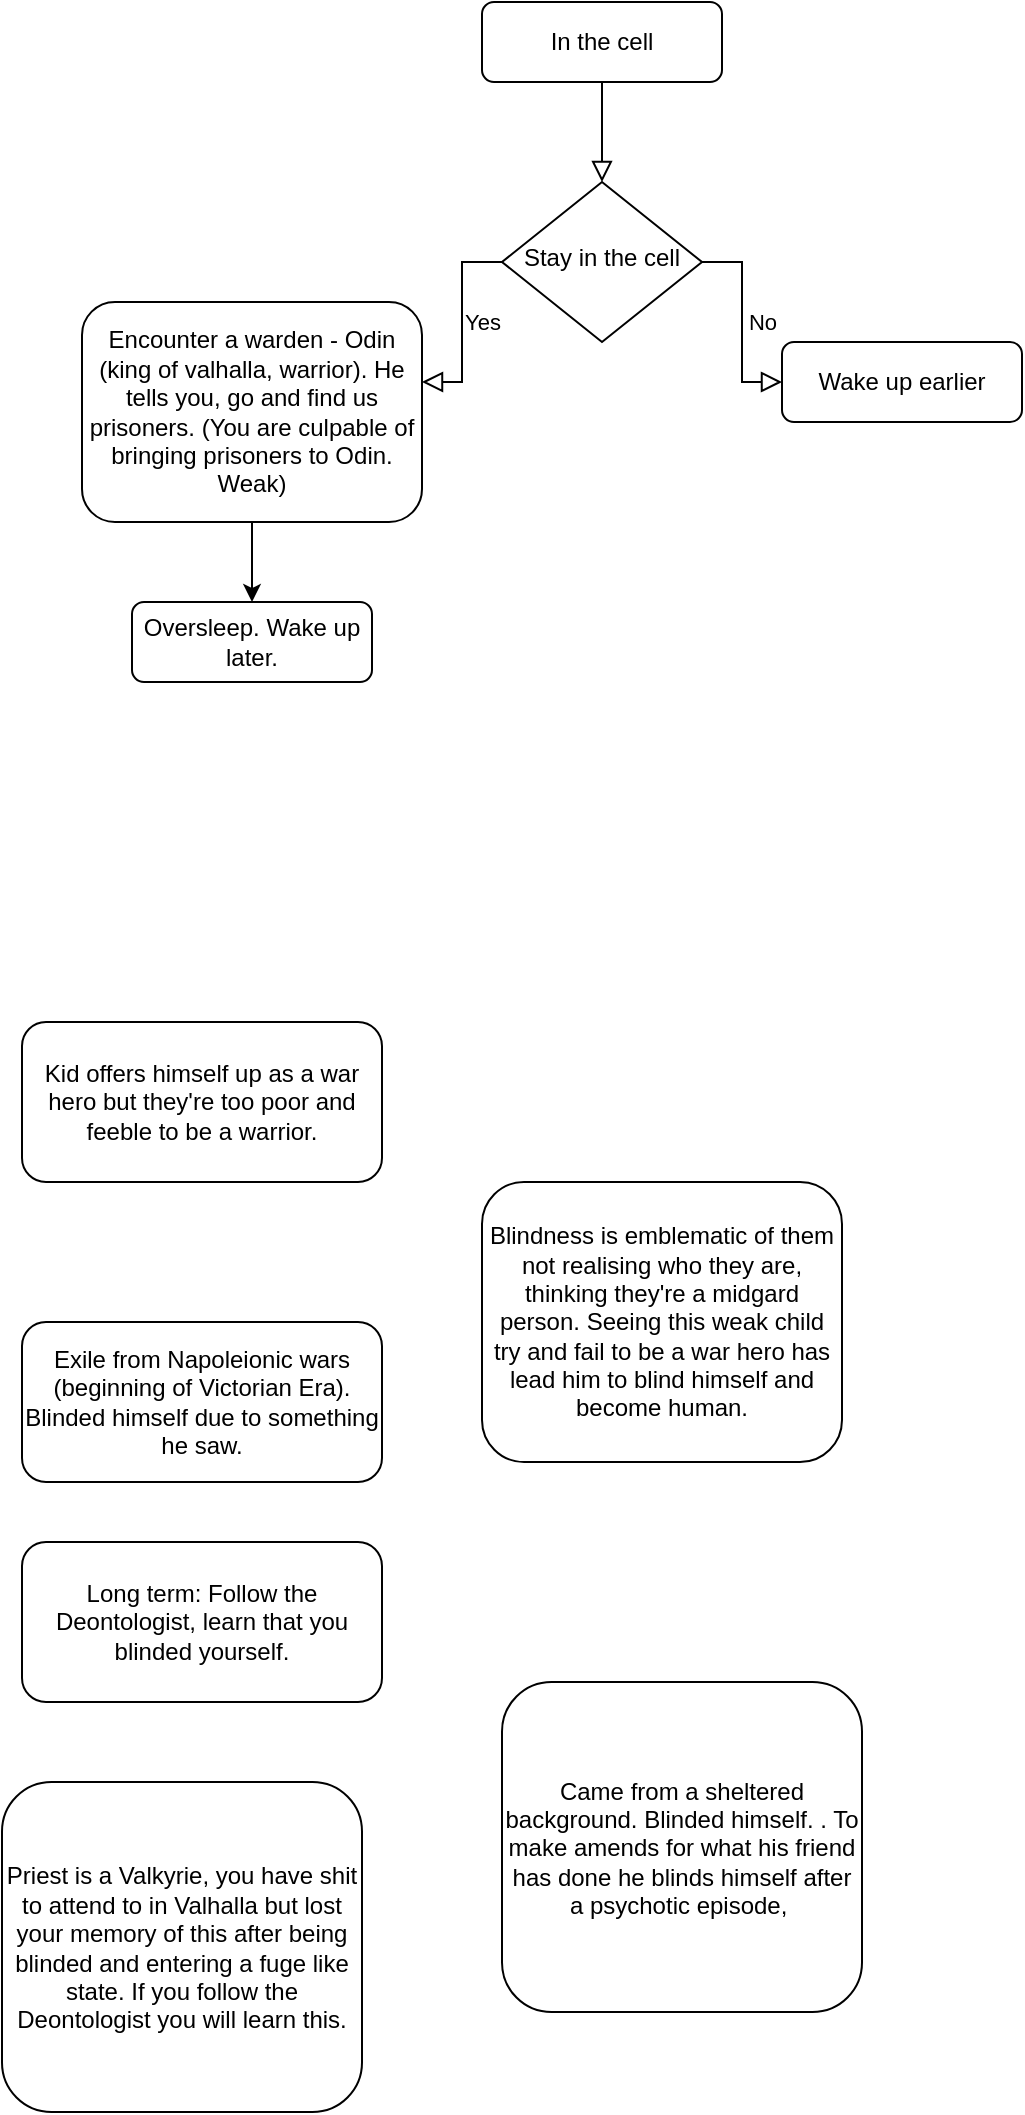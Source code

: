 <mxfile version="22.1.16" type="github">
  <diagram id="C5RBs43oDa-KdzZeNtuy" name="Page-1">
    <mxGraphModel dx="1473" dy="588" grid="1" gridSize="10" guides="1" tooltips="1" connect="1" arrows="1" fold="1" page="1" pageScale="1" pageWidth="827" pageHeight="1169" math="0" shadow="0">
      <root>
        <mxCell id="WIyWlLk6GJQsqaUBKTNV-0" />
        <mxCell id="WIyWlLk6GJQsqaUBKTNV-1" parent="WIyWlLk6GJQsqaUBKTNV-0" />
        <mxCell id="WIyWlLk6GJQsqaUBKTNV-2" value="" style="rounded=0;html=1;jettySize=auto;orthogonalLoop=1;fontSize=11;endArrow=block;endFill=0;endSize=8;strokeWidth=1;shadow=0;labelBackgroundColor=none;edgeStyle=orthogonalEdgeStyle;" parent="WIyWlLk6GJQsqaUBKTNV-1" source="WIyWlLk6GJQsqaUBKTNV-3" target="WIyWlLk6GJQsqaUBKTNV-6" edge="1">
          <mxGeometry relative="1" as="geometry" />
        </mxCell>
        <mxCell id="WIyWlLk6GJQsqaUBKTNV-3" value="In the cell" style="rounded=1;whiteSpace=wrap;html=1;fontSize=12;glass=0;strokeWidth=1;shadow=0;" parent="WIyWlLk6GJQsqaUBKTNV-1" vertex="1">
          <mxGeometry x="160" y="80" width="120" height="40" as="geometry" />
        </mxCell>
        <mxCell id="WIyWlLk6GJQsqaUBKTNV-5" value="No" style="edgeStyle=orthogonalEdgeStyle;rounded=0;html=1;jettySize=auto;orthogonalLoop=1;fontSize=11;endArrow=block;endFill=0;endSize=8;strokeWidth=1;shadow=0;labelBackgroundColor=none;" parent="WIyWlLk6GJQsqaUBKTNV-1" source="WIyWlLk6GJQsqaUBKTNV-6" target="WIyWlLk6GJQsqaUBKTNV-7" edge="1">
          <mxGeometry y="10" relative="1" as="geometry">
            <mxPoint as="offset" />
          </mxGeometry>
        </mxCell>
        <mxCell id="WIyWlLk6GJQsqaUBKTNV-6" value="Stay in the cell" style="rhombus;whiteSpace=wrap;html=1;shadow=0;fontFamily=Helvetica;fontSize=12;align=center;strokeWidth=1;spacing=6;spacingTop=-4;" parent="WIyWlLk6GJQsqaUBKTNV-1" vertex="1">
          <mxGeometry x="170" y="170" width="100" height="80" as="geometry" />
        </mxCell>
        <mxCell id="WIyWlLk6GJQsqaUBKTNV-7" value="Wake up earlier" style="rounded=1;whiteSpace=wrap;html=1;fontSize=12;glass=0;strokeWidth=1;shadow=0;" parent="WIyWlLk6GJQsqaUBKTNV-1" vertex="1">
          <mxGeometry x="310" y="250" width="120" height="40" as="geometry" />
        </mxCell>
        <mxCell id="YxVs6itqgGnQLdIAnN47-9" value="" style="edgeStyle=orthogonalEdgeStyle;rounded=0;orthogonalLoop=1;jettySize=auto;html=1;" edge="1" parent="WIyWlLk6GJQsqaUBKTNV-1" source="YxVs6itqgGnQLdIAnN47-0" target="YxVs6itqgGnQLdIAnN47-8">
          <mxGeometry relative="1" as="geometry" />
        </mxCell>
        <mxCell id="YxVs6itqgGnQLdIAnN47-0" value="Encounter a warden - Odin (king of valhalla, warrior). He tells you, go and find us prisoners. (You are culpable of bringing prisoners to Odin. Weak)" style="rounded=1;whiteSpace=wrap;html=1;" vertex="1" parent="WIyWlLk6GJQsqaUBKTNV-1">
          <mxGeometry x="-40" y="230" width="170" height="110" as="geometry" />
        </mxCell>
        <mxCell id="YxVs6itqgGnQLdIAnN47-1" value="Long term: Follow the Deontologist, learn that you blinded yourself." style="rounded=1;whiteSpace=wrap;html=1;fontSize=12;glass=0;strokeWidth=1;shadow=0;" vertex="1" parent="WIyWlLk6GJQsqaUBKTNV-1">
          <mxGeometry x="-70" y="850" width="180" height="80" as="geometry" />
        </mxCell>
        <mxCell id="YxVs6itqgGnQLdIAnN47-2" value="Yes" style="edgeStyle=orthogonalEdgeStyle;rounded=0;html=1;jettySize=auto;orthogonalLoop=1;fontSize=11;endArrow=block;endFill=0;endSize=8;strokeWidth=1;shadow=0;labelBackgroundColor=none;exitX=0;exitY=0.5;exitDx=0;exitDy=0;" edge="1" parent="WIyWlLk6GJQsqaUBKTNV-1" source="WIyWlLk6GJQsqaUBKTNV-6">
          <mxGeometry y="10" relative="1" as="geometry">
            <mxPoint as="offset" />
            <mxPoint x="160" y="210" as="sourcePoint" />
            <mxPoint x="130" y="270" as="targetPoint" />
            <Array as="points">
              <mxPoint x="150" y="210" />
              <mxPoint x="150" y="270" />
            </Array>
          </mxGeometry>
        </mxCell>
        <mxCell id="YxVs6itqgGnQLdIAnN47-3" value="Exile from Napoleionic wars (beginning of Victorian Era). Blinded himself due to something he saw." style="rounded=1;whiteSpace=wrap;html=1;fontSize=12;glass=0;strokeWidth=1;shadow=0;" vertex="1" parent="WIyWlLk6GJQsqaUBKTNV-1">
          <mxGeometry x="-70" y="740" width="180" height="80" as="geometry" />
        </mxCell>
        <mxCell id="YxVs6itqgGnQLdIAnN47-4" value="Came from a sheltered background. Blinded himself. . To make amends for what his friend has done he blinds himself after a psychotic episode,&amp;nbsp;" style="rounded=1;whiteSpace=wrap;html=1;fontSize=12;glass=0;strokeWidth=1;shadow=0;" vertex="1" parent="WIyWlLk6GJQsqaUBKTNV-1">
          <mxGeometry x="170" y="920" width="180" height="165" as="geometry" />
        </mxCell>
        <mxCell id="YxVs6itqgGnQLdIAnN47-5" value="Priest is a Valkyrie, you have shit to attend to in Valhalla but lost your memory of this after being blinded and entering a fuge like state. If you follow the Deontologist you will learn this." style="rounded=1;whiteSpace=wrap;html=1;fontSize=12;glass=0;strokeWidth=1;shadow=0;" vertex="1" parent="WIyWlLk6GJQsqaUBKTNV-1">
          <mxGeometry x="-80" y="970" width="180" height="165" as="geometry" />
        </mxCell>
        <mxCell id="YxVs6itqgGnQLdIAnN47-6" value="Kid offers himself up as a war hero but they&#39;re too poor and feeble to be a warrior." style="rounded=1;whiteSpace=wrap;html=1;fontSize=12;glass=0;strokeWidth=1;shadow=0;" vertex="1" parent="WIyWlLk6GJQsqaUBKTNV-1">
          <mxGeometry x="-70" y="590" width="180" height="80" as="geometry" />
        </mxCell>
        <mxCell id="YxVs6itqgGnQLdIAnN47-7" value="Blindness is emblematic of them not realising who they are, thinking they&#39;re a midgard person. Seeing this weak child try and fail to be a war hero has lead him to blind himself and become human." style="rounded=1;whiteSpace=wrap;html=1;fontSize=12;glass=0;strokeWidth=1;shadow=0;" vertex="1" parent="WIyWlLk6GJQsqaUBKTNV-1">
          <mxGeometry x="160" y="670" width="180" height="140" as="geometry" />
        </mxCell>
        <mxCell id="YxVs6itqgGnQLdIAnN47-8" value="Oversleep. Wake up later." style="rounded=1;whiteSpace=wrap;html=1;fontSize=12;glass=0;strokeWidth=1;shadow=0;" vertex="1" parent="WIyWlLk6GJQsqaUBKTNV-1">
          <mxGeometry x="-15" y="380" width="120" height="40" as="geometry" />
        </mxCell>
      </root>
    </mxGraphModel>
  </diagram>
</mxfile>

